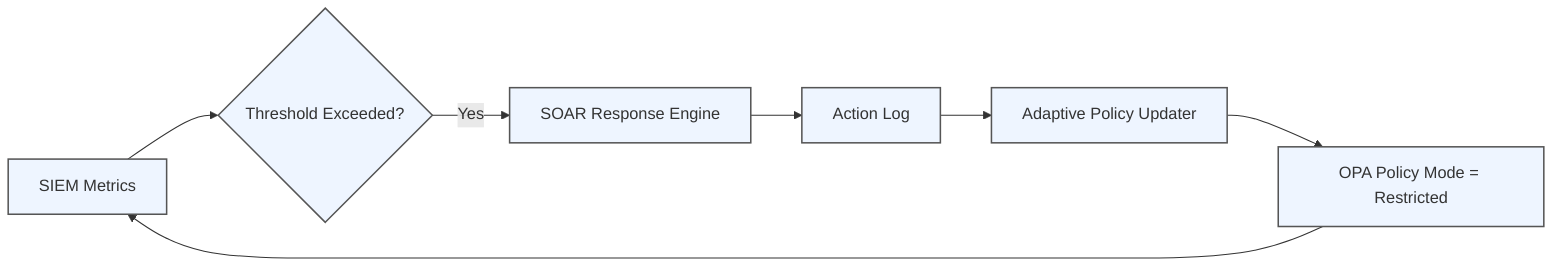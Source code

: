 flowchart LR
  A[SIEM Metrics] --> B{Threshold Exceeded?}
  B -- Yes --> C[SOAR Response Engine]
  C --> D[Action Log]
  D --> E[Adaptive Policy Updater]
  E --> F[OPA Policy Mode = Restricted]
  F --> A

  classDef node fill:#eef5ff,stroke:#555,stroke-width:1.5px;
  class A,B,C,D,E,F node;